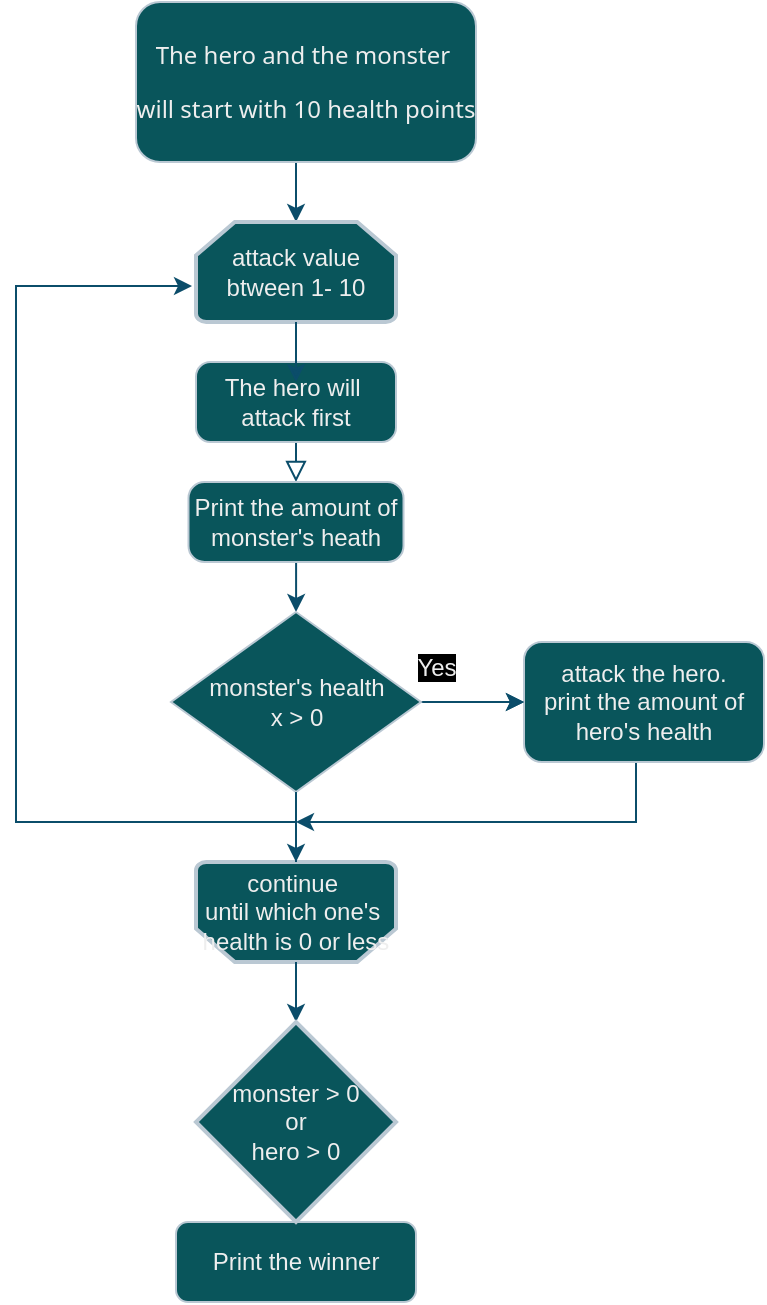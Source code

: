 <mxfile version="24.2.8" type="github">
  <diagram id="C5RBs43oDa-KdzZeNtuy" name="Page-1">
    <mxGraphModel dx="557" dy="746" grid="1" gridSize="10" guides="1" tooltips="1" connect="1" arrows="1" fold="1" page="1" pageScale="1" pageWidth="827" pageHeight="1169" math="0" shadow="0">
      <root>
        <mxCell id="WIyWlLk6GJQsqaUBKTNV-0" />
        <mxCell id="WIyWlLk6GJQsqaUBKTNV-1" parent="WIyWlLk6GJQsqaUBKTNV-0" />
        <mxCell id="J1d5zfkApk239clyMUxW-40" style="edgeStyle=orthogonalEdgeStyle;rounded=0;orthogonalLoop=1;jettySize=auto;html=1;strokeColor=#0B4D6A;" edge="1" parent="WIyWlLk6GJQsqaUBKTNV-1" source="J1d5zfkApk239clyMUxW-32">
          <mxGeometry relative="1" as="geometry">
            <mxPoint x="240" y="580" as="targetPoint" />
          </mxGeometry>
        </mxCell>
        <mxCell id="J1d5zfkApk239clyMUxW-32" value="continue&amp;nbsp;&lt;div&gt;until which one&#39;s&amp;nbsp;&lt;/div&gt;&lt;div&gt;health is 0 or less&lt;/div&gt;" style="strokeWidth=2;html=1;shape=mxgraph.flowchart.loop_limit;whiteSpace=wrap;strokeColor=#BAC8D3;fontColor=#EEEEEE;fillColor=#09555B;direction=west;flipV=0;" vertex="1" parent="WIyWlLk6GJQsqaUBKTNV-1">
          <mxGeometry x="190" y="470" width="100" height="50" as="geometry" />
        </mxCell>
        <mxCell id="J1d5zfkApk239clyMUxW-8" value="" style="edgeStyle=orthogonalEdgeStyle;rounded=0;orthogonalLoop=1;jettySize=auto;html=1;labelBackgroundColor=none;strokeColor=#0B4D6A;fontColor=default;entryX=0.5;entryY=0;entryDx=0;entryDy=0;entryPerimeter=0;" edge="1" parent="WIyWlLk6GJQsqaUBKTNV-1" source="WIyWlLk6GJQsqaUBKTNV-3" target="J1d5zfkApk239clyMUxW-28">
          <mxGeometry relative="1" as="geometry">
            <mxPoint x="243" y="210" as="targetPoint" />
            <Array as="points">
              <mxPoint x="240" y="140" />
            </Array>
          </mxGeometry>
        </mxCell>
        <mxCell id="WIyWlLk6GJQsqaUBKTNV-3" value="&lt;pre&gt;&lt;span style=&quot;font-family: &amp;quot;Segoe UI&amp;quot;, SegoeUI, &amp;quot;Helvetica Neue&amp;quot;, Helvetica, Arial, sans-serif; text-align: left;&quot;&gt;The hero and the monster &lt;/span&gt;&lt;/pre&gt;&lt;pre&gt;&lt;span style=&quot;font-family: &amp;quot;Segoe UI&amp;quot;, SegoeUI, &amp;quot;Helvetica Neue&amp;quot;, Helvetica, Arial, sans-serif; text-align: left;&quot;&gt;will start with 10 health points&lt;/span&gt;&lt;/pre&gt;" style="rounded=1;whiteSpace=wrap;html=1;fontSize=12;glass=0;strokeWidth=1;shadow=0;fillColor=#09555B;strokeColor=#BAC8D3;labelBackgroundColor=none;fontColor=#EEEEEE;" parent="WIyWlLk6GJQsqaUBKTNV-1" vertex="1">
          <mxGeometry x="160" y="40" width="170" height="80" as="geometry" />
        </mxCell>
        <mxCell id="WIyWlLk6GJQsqaUBKTNV-5" value="" style="edgeStyle=orthogonalEdgeStyle;rounded=0;html=1;jettySize=auto;orthogonalLoop=1;fontSize=11;endArrow=block;endFill=0;endSize=8;strokeWidth=1;shadow=0;labelBackgroundColor=none;strokeColor=#0B4D6A;fontColor=default;" parent="WIyWlLk6GJQsqaUBKTNV-1" source="J1d5zfkApk239clyMUxW-1" target="WIyWlLk6GJQsqaUBKTNV-7" edge="1">
          <mxGeometry x="-0.006" y="10" relative="1" as="geometry">
            <mxPoint as="offset" />
            <mxPoint x="250" y="230" as="sourcePoint" />
            <Array as="points">
              <mxPoint x="245" y="250" />
              <mxPoint x="245" y="250" />
            </Array>
          </mxGeometry>
        </mxCell>
        <mxCell id="J1d5zfkApk239clyMUxW-20" style="edgeStyle=orthogonalEdgeStyle;rounded=0;orthogonalLoop=1;jettySize=auto;html=1;entryX=0.5;entryY=0;entryDx=0;entryDy=0;labelBackgroundColor=none;strokeColor=#0B4D6A;fontColor=default;" edge="1" parent="WIyWlLk6GJQsqaUBKTNV-1" source="WIyWlLk6GJQsqaUBKTNV-7" target="J1d5zfkApk239clyMUxW-11">
          <mxGeometry relative="1" as="geometry" />
        </mxCell>
        <mxCell id="WIyWlLk6GJQsqaUBKTNV-7" value="Print the amount of&lt;div&gt;monster&#39;s heath&lt;/div&gt;" style="rounded=1;whiteSpace=wrap;html=1;fontSize=12;glass=0;strokeWidth=1;shadow=0;arcSize=20;labelBackgroundColor=none;fillColor=#09555B;strokeColor=#BAC8D3;fontColor=#EEEEEE;" parent="WIyWlLk6GJQsqaUBKTNV-1" vertex="1">
          <mxGeometry x="186.25" y="280" width="107.5" height="40" as="geometry" />
        </mxCell>
        <mxCell id="WIyWlLk6GJQsqaUBKTNV-11" value="Print the winner" style="rounded=1;whiteSpace=wrap;html=1;fontSize=12;glass=0;strokeWidth=1;shadow=0;labelBackgroundColor=none;fillColor=#09555B;strokeColor=#BAC8D3;fontColor=#EEEEEE;" parent="WIyWlLk6GJQsqaUBKTNV-1" vertex="1">
          <mxGeometry x="180" y="650" width="120" height="40" as="geometry" />
        </mxCell>
        <mxCell id="J1d5zfkApk239clyMUxW-38" style="edgeStyle=orthogonalEdgeStyle;rounded=0;orthogonalLoop=1;jettySize=auto;html=1;strokeColor=#0B4D6A;" edge="1" parent="WIyWlLk6GJQsqaUBKTNV-1">
          <mxGeometry relative="1" as="geometry">
            <mxPoint x="240" y="450" as="targetPoint" />
            <mxPoint x="410.0" y="410" as="sourcePoint" />
            <Array as="points">
              <mxPoint x="410" y="450" />
            </Array>
          </mxGeometry>
        </mxCell>
        <mxCell id="J1d5zfkApk239clyMUxW-39" value="" style="edgeLabel;html=1;align=center;verticalAlign=middle;resizable=0;points=[];strokeColor=#BAC8D3;fontColor=#EEEEEE;fillColor=#09555B;" vertex="1" connectable="0" parent="J1d5zfkApk239clyMUxW-38">
          <mxGeometry x="0.642" y="2" relative="1" as="geometry">
            <mxPoint as="offset" />
          </mxGeometry>
        </mxCell>
        <mxCell id="WIyWlLk6GJQsqaUBKTNV-12" value="attack the hero.&lt;div&gt;print the amount of hero&#39;s health&lt;/div&gt;" style="rounded=1;whiteSpace=wrap;html=1;fontSize=12;glass=0;strokeWidth=1;shadow=0;labelBackgroundColor=none;fillColor=#09555B;strokeColor=#BAC8D3;fontColor=#EEEEEE;" parent="WIyWlLk6GJQsqaUBKTNV-1" vertex="1">
          <mxGeometry x="354" y="360" width="120" height="60" as="geometry" />
        </mxCell>
        <mxCell id="J1d5zfkApk239clyMUxW-1" value="The hero will&amp;nbsp;&lt;div&gt;attack first&lt;/div&gt;" style="rounded=1;whiteSpace=wrap;html=1;fontSize=12;glass=0;strokeWidth=1;shadow=0;labelBackgroundColor=none;fillColor=#09555B;strokeColor=#BAC8D3;fontColor=#EEEEEE;arcSize=18;" vertex="1" parent="WIyWlLk6GJQsqaUBKTNV-1">
          <mxGeometry x="190" y="220" width="100" height="40" as="geometry" />
        </mxCell>
        <mxCell id="J1d5zfkApk239clyMUxW-13" style="edgeStyle=orthogonalEdgeStyle;rounded=0;orthogonalLoop=1;jettySize=auto;html=1;labelBackgroundColor=none;strokeColor=#0B4D6A;fontColor=default;" edge="1" parent="WIyWlLk6GJQsqaUBKTNV-1" source="J1d5zfkApk239clyMUxW-11" target="WIyWlLk6GJQsqaUBKTNV-12">
          <mxGeometry relative="1" as="geometry" />
        </mxCell>
        <mxCell id="J1d5zfkApk239clyMUxW-14" value="" style="edgeStyle=orthogonalEdgeStyle;rounded=0;orthogonalLoop=1;jettySize=auto;html=1;labelBackgroundColor=none;strokeColor=#0B4D6A;fontColor=default;" edge="1" parent="WIyWlLk6GJQsqaUBKTNV-1" source="J1d5zfkApk239clyMUxW-11" target="WIyWlLk6GJQsqaUBKTNV-12">
          <mxGeometry relative="1" as="geometry" />
        </mxCell>
        <mxCell id="J1d5zfkApk239clyMUxW-11" value="monster&#39;s health&lt;div&gt;x &amp;gt; 0&lt;/div&gt;" style="rhombus;whiteSpace=wrap;html=1;labelBackgroundColor=none;fillColor=#09555B;strokeColor=#BAC8D3;fontColor=#EEEEEE;" vertex="1" parent="WIyWlLk6GJQsqaUBKTNV-1">
          <mxGeometry x="177.5" y="345" width="125" height="90" as="geometry" />
        </mxCell>
        <mxCell id="J1d5zfkApk239clyMUxW-15" value="&lt;span style=&quot;background-color: rgb(0, 0, 0);&quot;&gt;Yes&lt;/span&gt;&lt;div&gt;&lt;br&gt;&lt;/div&gt;" style="text;html=1;align=center;verticalAlign=middle;resizable=0;points=[];autosize=1;strokeColor=none;fillColor=none;labelBackgroundColor=none;fontColor=#EEEEEE;" vertex="1" parent="WIyWlLk6GJQsqaUBKTNV-1">
          <mxGeometry x="290" y="360" width="40" height="40" as="geometry" />
        </mxCell>
        <mxCell id="J1d5zfkApk239clyMUxW-28" value="&lt;div&gt;attack&amp;nbsp;&lt;span style=&quot;background-color: initial;&quot;&gt;value&lt;/span&gt;&lt;/div&gt;&lt;div&gt;&lt;span style=&quot;background-color: initial;&quot;&gt;btween&amp;nbsp;&lt;/span&gt;&lt;span style=&quot;background-color: initial;&quot;&gt;1- 10&lt;/span&gt;&lt;/div&gt;" style="strokeWidth=2;html=1;shape=mxgraph.flowchart.loop_limit;whiteSpace=wrap;strokeColor=#BAC8D3;fontColor=#EEEEEE;fillColor=#09555B;" vertex="1" parent="WIyWlLk6GJQsqaUBKTNV-1">
          <mxGeometry x="190" y="150" width="100" height="50" as="geometry" />
        </mxCell>
        <mxCell id="J1d5zfkApk239clyMUxW-31" style="edgeStyle=orthogonalEdgeStyle;rounded=0;orthogonalLoop=1;jettySize=auto;html=1;strokeColor=#0B4D6A;" edge="1" parent="WIyWlLk6GJQsqaUBKTNV-1" source="J1d5zfkApk239clyMUxW-28">
          <mxGeometry relative="1" as="geometry">
            <mxPoint x="240" y="230" as="targetPoint" />
          </mxGeometry>
        </mxCell>
        <mxCell id="J1d5zfkApk239clyMUxW-33" style="edgeStyle=orthogonalEdgeStyle;rounded=0;orthogonalLoop=1;jettySize=auto;html=1;entryX=0.5;entryY=1;entryDx=0;entryDy=0;entryPerimeter=0;strokeColor=#0B4D6A;" edge="1" parent="WIyWlLk6GJQsqaUBKTNV-1" source="J1d5zfkApk239clyMUxW-11" target="J1d5zfkApk239clyMUxW-32">
          <mxGeometry relative="1" as="geometry" />
        </mxCell>
        <mxCell id="J1d5zfkApk239clyMUxW-37" style="edgeStyle=orthogonalEdgeStyle;rounded=0;orthogonalLoop=1;jettySize=auto;html=1;entryX=-0.02;entryY=0.64;entryDx=0;entryDy=0;entryPerimeter=0;strokeColor=#0B4D6A;" edge="1" parent="WIyWlLk6GJQsqaUBKTNV-1" source="J1d5zfkApk239clyMUxW-32" target="J1d5zfkApk239clyMUxW-28">
          <mxGeometry relative="1" as="geometry">
            <Array as="points">
              <mxPoint x="240" y="450" />
              <mxPoint x="100" y="450" />
              <mxPoint x="100" y="182" />
            </Array>
          </mxGeometry>
        </mxCell>
        <mxCell id="J1d5zfkApk239clyMUxW-43" value="" style="edgeStyle=orthogonalEdgeStyle;rounded=0;orthogonalLoop=1;jettySize=auto;html=1;strokeColor=#0B4D6A;entryX=0.5;entryY=0;entryDx=0;entryDy=0;entryPerimeter=0;" edge="1" parent="WIyWlLk6GJQsqaUBKTNV-1" target="J1d5zfkApk239clyMUxW-42">
          <mxGeometry relative="1" as="geometry">
            <mxPoint x="240" y="520" as="sourcePoint" />
          </mxGeometry>
        </mxCell>
        <mxCell id="J1d5zfkApk239clyMUxW-42" value="monster &amp;gt; 0&lt;div&gt;or&lt;/div&gt;&lt;div&gt;hero &amp;gt; 0&lt;/div&gt;" style="strokeWidth=2;html=1;shape=mxgraph.flowchart.decision;whiteSpace=wrap;strokeColor=#BAC8D3;fontColor=#EEEEEE;fillColor=#09555B;" vertex="1" parent="WIyWlLk6GJQsqaUBKTNV-1">
          <mxGeometry x="190" y="550" width="100" height="100" as="geometry" />
        </mxCell>
      </root>
    </mxGraphModel>
  </diagram>
</mxfile>
